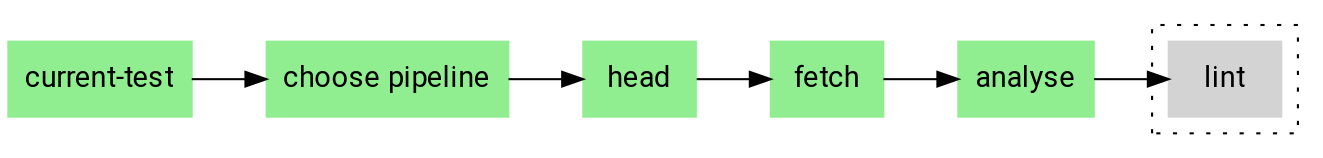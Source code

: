digraph pipeline {
  graph [fontname="Roboto,sans-serif"]
  node [fontname="Roboto,sans-serif",shape="box"]
  edge [fontname="Roboto,sans-serif"]
  rankdir=LR
  n3 [label="current-test",color="#90ee90",fillcolor="#90ee90",style="filled"]
  n2 [label="choose pipeline",color="#90ee90",fillcolor="#90ee90",style="filled"]
  n9 [label="head",color="#90ee90",fillcolor="#90ee90",style="filled"]
  n8 [label="fetch",color="#90ee90",fillcolor="#90ee90",style="filled"]
  n7 [label="analyse",color="#90ee90",fillcolor="#90ee90",style="filled"]
  subgraph cluster_4 {label=""
  style="dotted"n13 [label="lint",color="#d3d3d3",fillcolor="#d3d3d3",style="filled"]
  }
  n7 -> n13
  n8 -> n7
  n9 -> n8
  n2 -> n9
  n3 -> n2
  }
